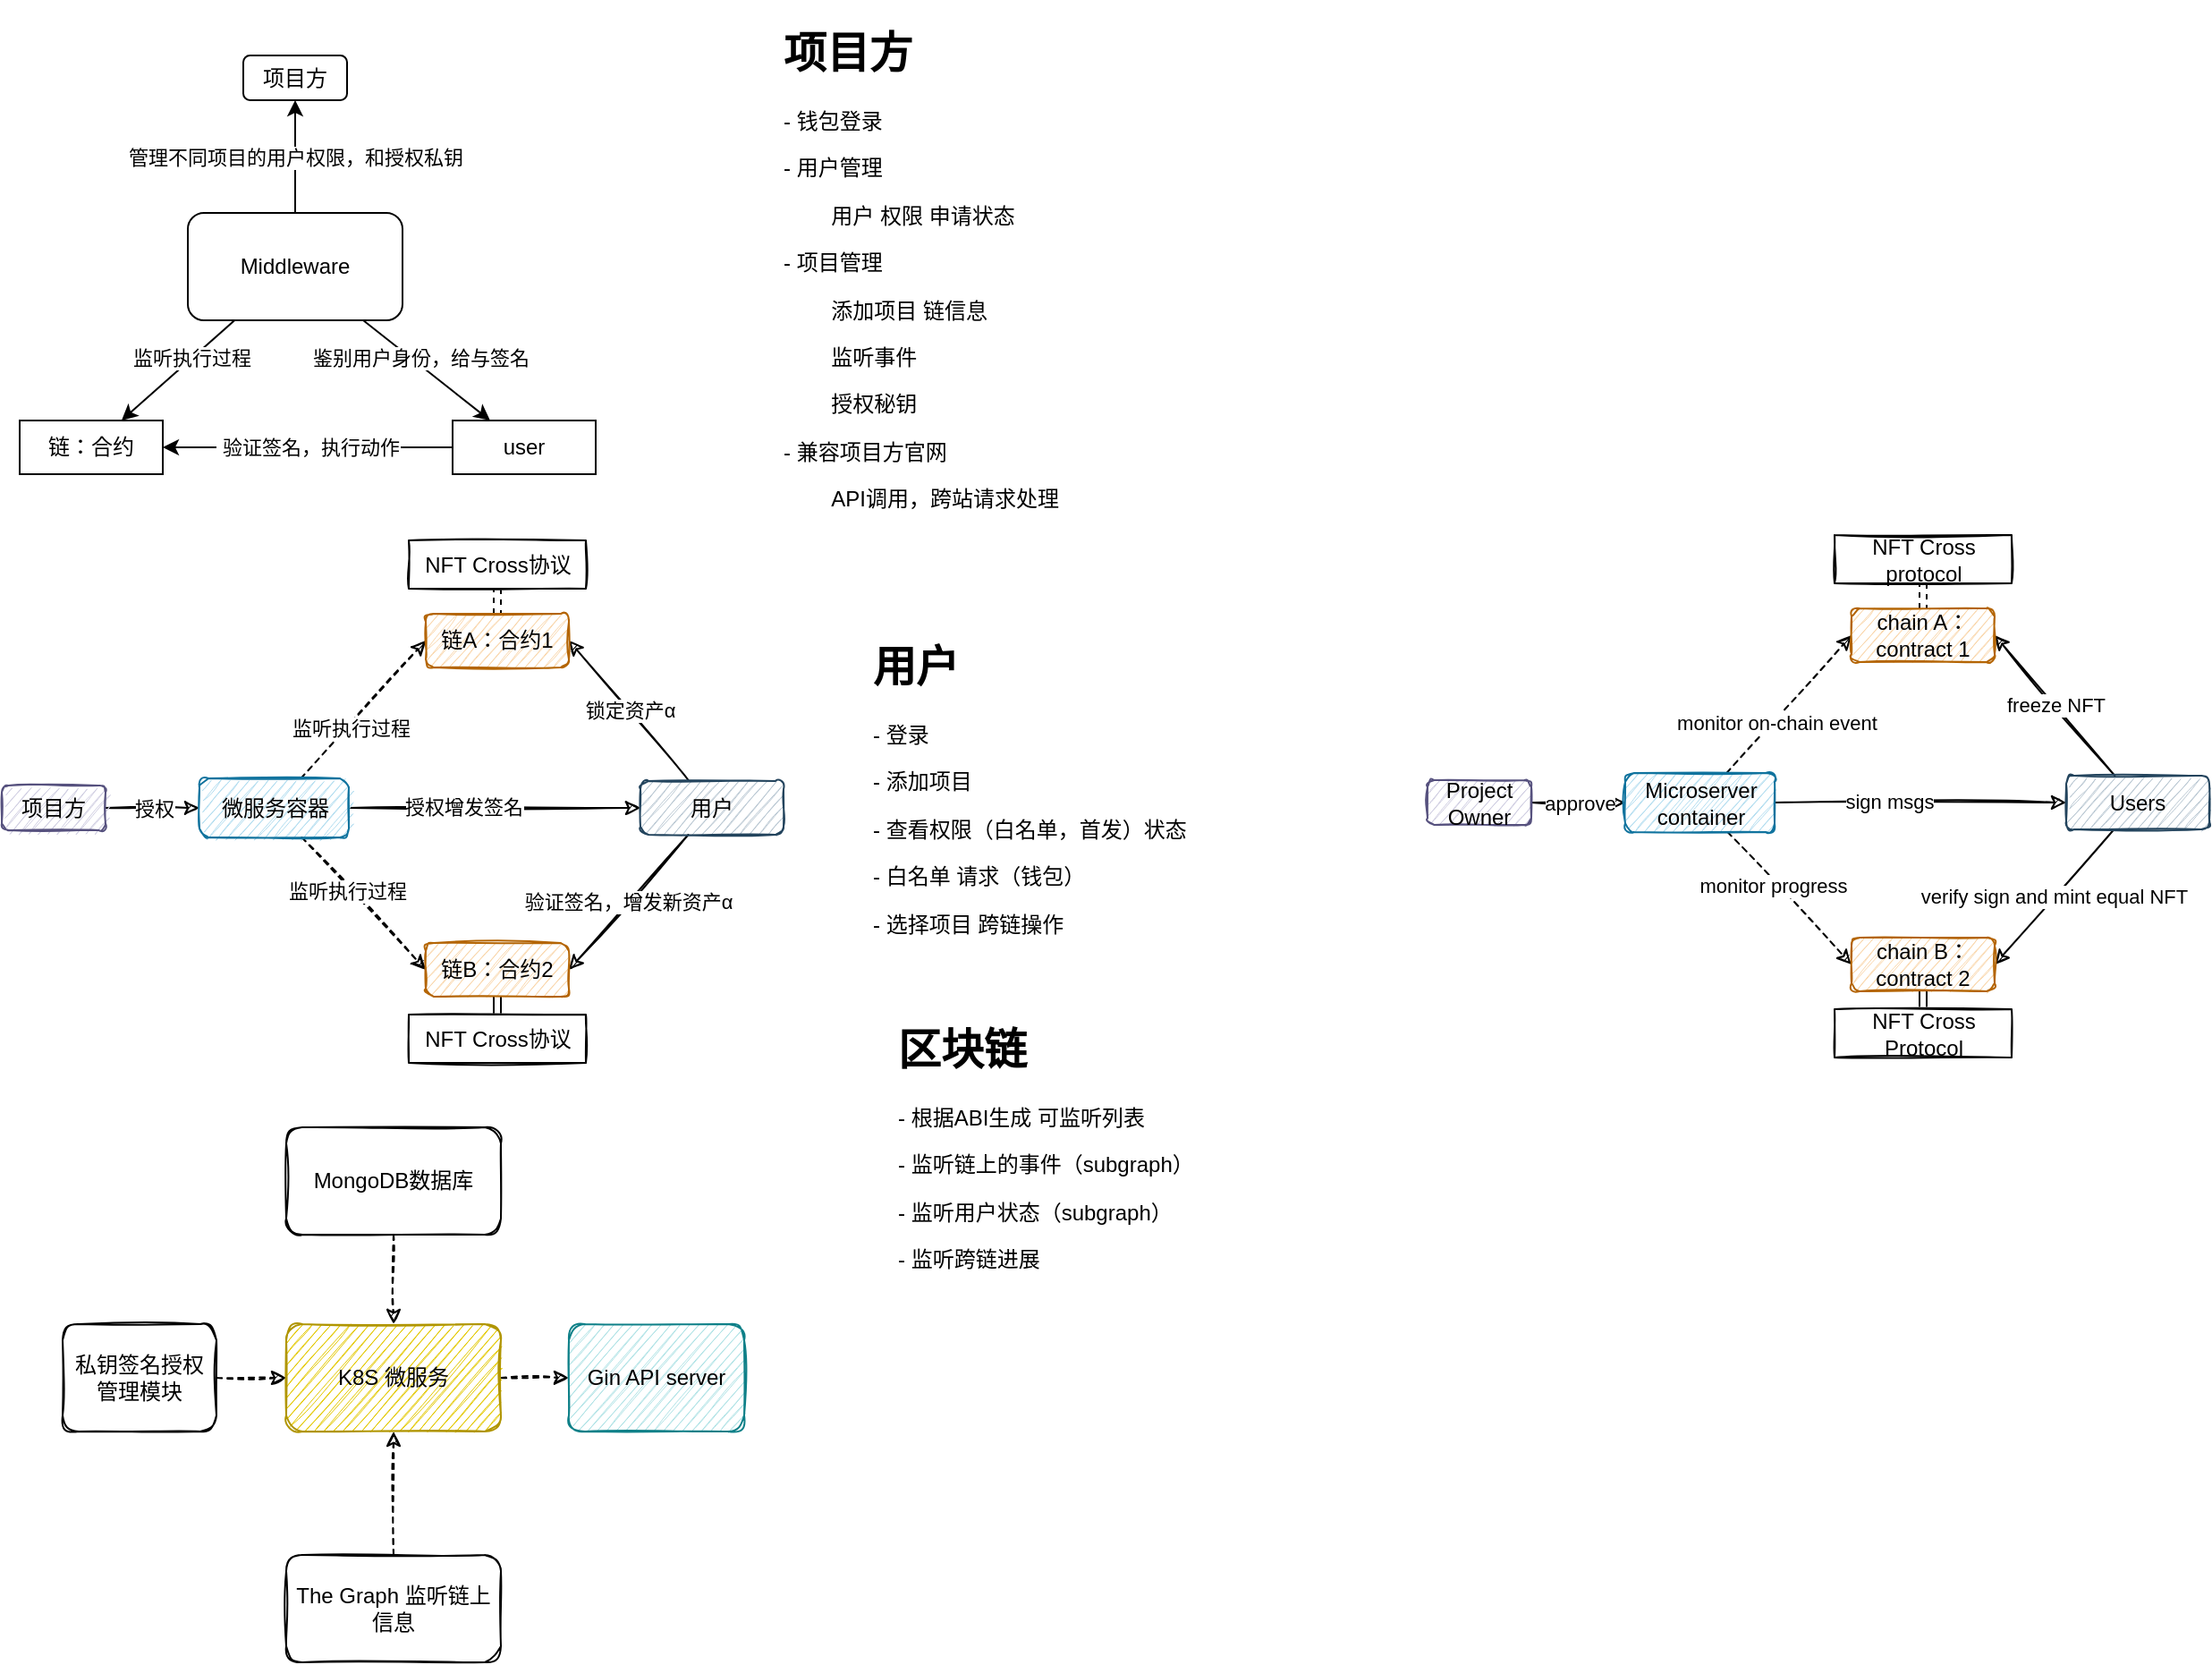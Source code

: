 <mxfile version="14.9.6" type="device"><diagram id="YZPrhrvvbLoZ_nM9fRf6" name="第 1 页"><mxGraphModel dx="813" dy="470" grid="0" gridSize="10" guides="1" tooltips="1" connect="1" arrows="1" fold="1" page="1" pageScale="1" pageWidth="827" pageHeight="1169" math="0" shadow="0"><root><mxCell id="0"/><mxCell id="1" parent="0"/><mxCell id="-nzVk5pQ3rLkDC-rPX_J-17" value="&amp;nbsp;验证签名，执行动作" style="edgeStyle=none;rounded=0;orthogonalLoop=1;jettySize=auto;html=1;entryX=1;entryY=0.5;entryDx=0;entryDy=0;" parent="1" source="-nzVk5pQ3rLkDC-rPX_J-3" target="-nzVk5pQ3rLkDC-rPX_J-16" edge="1"><mxGeometry relative="1" as="geometry"/></mxCell><mxCell id="-nzVk5pQ3rLkDC-rPX_J-3" value="user" style="rounded=0;whiteSpace=wrap;html=1;" parent="1" vertex="1"><mxGeometry x="356" y="267" width="80" height="30" as="geometry"/></mxCell><mxCell id="-nzVk5pQ3rLkDC-rPX_J-10" value="管理不同项目的用户权限，和授权私钥" style="edgeStyle=none;rounded=0;orthogonalLoop=1;jettySize=auto;html=1;" parent="1" source="-nzVk5pQ3rLkDC-rPX_J-7" target="-nzVk5pQ3rLkDC-rPX_J-9" edge="1"><mxGeometry relative="1" as="geometry"/></mxCell><mxCell id="-nzVk5pQ3rLkDC-rPX_J-14" style="edgeStyle=none;rounded=0;orthogonalLoop=1;jettySize=auto;html=1;" parent="1" source="-nzVk5pQ3rLkDC-rPX_J-7" target="-nzVk5pQ3rLkDC-rPX_J-3" edge="1"><mxGeometry relative="1" as="geometry"/></mxCell><mxCell id="-nzVk5pQ3rLkDC-rPX_J-15" value="&amp;nbsp;&amp;nbsp;鉴别用户身份，给与签名" style="edgeLabel;html=1;align=center;verticalAlign=middle;resizable=0;points=[];" parent="-nzVk5pQ3rLkDC-rPX_J-14" vertex="1" connectable="0"><mxGeometry x="-0.219" y="1" relative="1" as="geometry"><mxPoint as="offset"/></mxGeometry></mxCell><mxCell id="-nzVk5pQ3rLkDC-rPX_J-18" style="edgeStyle=none;rounded=0;orthogonalLoop=1;jettySize=auto;html=1;" parent="1" source="-nzVk5pQ3rLkDC-rPX_J-7" target="-nzVk5pQ3rLkDC-rPX_J-16" edge="1"><mxGeometry relative="1" as="geometry"/></mxCell><mxCell id="-nzVk5pQ3rLkDC-rPX_J-19" value="监听执行过程" style="edgeLabel;html=1;align=center;verticalAlign=middle;resizable=0;points=[];" parent="-nzVk5pQ3rLkDC-rPX_J-18" vertex="1" connectable="0"><mxGeometry x="-0.241" y="-1" relative="1" as="geometry"><mxPoint as="offset"/></mxGeometry></mxCell><mxCell id="-nzVk5pQ3rLkDC-rPX_J-7" value="Middleware" style="rounded=1;whiteSpace=wrap;html=1;" parent="1" vertex="1"><mxGeometry x="208" y="151" width="120" height="60" as="geometry"/></mxCell><mxCell id="-nzVk5pQ3rLkDC-rPX_J-9" value="项目方" style="rounded=1;whiteSpace=wrap;html=1;" parent="1" vertex="1"><mxGeometry x="239" y="63" width="58" height="25" as="geometry"/></mxCell><mxCell id="-nzVk5pQ3rLkDC-rPX_J-16" value="链：合约" style="rounded=0;whiteSpace=wrap;html=1;" parent="1" vertex="1"><mxGeometry x="114" y="267" width="80" height="30" as="geometry"/></mxCell><mxCell id="-nzVk5pQ3rLkDC-rPX_J-20" value="锁定资产α" style="edgeStyle=none;rounded=0;orthogonalLoop=1;jettySize=auto;html=1;entryX=1;entryY=0.5;entryDx=0;entryDy=0;sketch=1;" parent="1" source="-nzVk5pQ3rLkDC-rPX_J-21" target="-nzVk5pQ3rLkDC-rPX_J-29" edge="1"><mxGeometry relative="1" as="geometry"/></mxCell><mxCell id="-nzVk5pQ3rLkDC-rPX_J-31" value="验证签名，增发新资产α" style="edgeStyle=none;rounded=0;orthogonalLoop=1;jettySize=auto;html=1;entryX=1;entryY=0.5;entryDx=0;entryDy=0;sketch=1;" parent="1" source="-nzVk5pQ3rLkDC-rPX_J-21" target="-nzVk5pQ3rLkDC-rPX_J-30" edge="1"><mxGeometry relative="1" as="geometry"/></mxCell><mxCell id="-nzVk5pQ3rLkDC-rPX_J-21" value="用户" style="rounded=1;whiteSpace=wrap;html=1;fillColor=#bac8d3;strokeColor=#23445d;sketch=1;" parent="1" vertex="1"><mxGeometry x="461" y="468.5" width="80" height="30" as="geometry"/></mxCell><mxCell id="-nzVk5pQ3rLkDC-rPX_J-22" value="授权" style="edgeStyle=none;rounded=0;orthogonalLoop=1;jettySize=auto;html=1;sketch=1;entryX=0;entryY=0.5;entryDx=0;entryDy=0;exitX=1;exitY=0.5;exitDx=0;exitDy=0;" parent="1" source="-nzVk5pQ3rLkDC-rPX_J-28" target="-nzVk5pQ3rLkDC-rPX_J-27" edge="1"><mxGeometry relative="1" as="geometry"><mxPoint x="175" y="410" as="sourcePoint"/></mxGeometry></mxCell><mxCell id="-nzVk5pQ3rLkDC-rPX_J-23" style="edgeStyle=none;rounded=0;orthogonalLoop=1;jettySize=auto;html=1;sketch=1;" parent="1" source="-nzVk5pQ3rLkDC-rPX_J-27" target="-nzVk5pQ3rLkDC-rPX_J-21" edge="1"><mxGeometry relative="1" as="geometry"/></mxCell><mxCell id="-nzVk5pQ3rLkDC-rPX_J-24" value="授权增发签名" style="edgeLabel;html=1;align=center;verticalAlign=middle;resizable=0;points=[];" parent="-nzVk5pQ3rLkDC-rPX_J-23" vertex="1" connectable="0"><mxGeometry x="-0.219" y="1" relative="1" as="geometry"><mxPoint as="offset"/></mxGeometry></mxCell><mxCell id="-nzVk5pQ3rLkDC-rPX_J-25" style="edgeStyle=none;rounded=0;orthogonalLoop=1;jettySize=auto;html=1;entryX=0;entryY=0.5;entryDx=0;entryDy=0;dashed=1;sketch=1;" parent="1" source="-nzVk5pQ3rLkDC-rPX_J-27" target="-nzVk5pQ3rLkDC-rPX_J-29" edge="1"><mxGeometry relative="1" as="geometry"><mxPoint x="314" y="362" as="targetPoint"/></mxGeometry></mxCell><mxCell id="-nzVk5pQ3rLkDC-rPX_J-26" value="监听执行过程" style="edgeLabel;html=1;align=center;verticalAlign=middle;resizable=0;points=[];" parent="-nzVk5pQ3rLkDC-rPX_J-25" vertex="1" connectable="0"><mxGeometry x="-0.241" y="-1" relative="1" as="geometry"><mxPoint as="offset"/></mxGeometry></mxCell><mxCell id="_y_H_UHzuyK2_miOIj5t-1" style="rounded=0;orthogonalLoop=1;jettySize=auto;html=1;entryX=0;entryY=0.5;entryDx=0;entryDy=0;dashed=1;sketch=1;" parent="1" source="-nzVk5pQ3rLkDC-rPX_J-27" target="-nzVk5pQ3rLkDC-rPX_J-30" edge="1"><mxGeometry relative="1" as="geometry"/></mxCell><mxCell id="_y_H_UHzuyK2_miOIj5t-4" value="监听执行过程" style="edgeLabel;html=1;align=center;verticalAlign=middle;resizable=0;points=[];" parent="_y_H_UHzuyK2_miOIj5t-1" vertex="1" connectable="0"><mxGeometry x="-0.225" y="-2" relative="1" as="geometry"><mxPoint as="offset"/></mxGeometry></mxCell><mxCell id="-nzVk5pQ3rLkDC-rPX_J-27" value="微服务容器" style="rounded=1;whiteSpace=wrap;html=1;fillColor=#b1ddf0;strokeColor=#10739e;sketch=1;" parent="1" vertex="1"><mxGeometry x="214.5" y="467" width="83.5" height="33" as="geometry"/></mxCell><mxCell id="-nzVk5pQ3rLkDC-rPX_J-28" value="项目方" style="rounded=1;whiteSpace=wrap;html=1;fillColor=#d0cee2;strokeColor=#56517e;sketch=1;" parent="1" vertex="1"><mxGeometry x="104" y="471" width="58" height="25" as="geometry"/></mxCell><mxCell id="_y_H_UHzuyK2_miOIj5t-12" style="edgeStyle=none;shape=link;rounded=0;orthogonalLoop=1;jettySize=auto;html=1;dashed=1;" parent="1" source="-nzVk5pQ3rLkDC-rPX_J-29" target="_y_H_UHzuyK2_miOIj5t-10" edge="1"><mxGeometry relative="1" as="geometry"/></mxCell><mxCell id="-nzVk5pQ3rLkDC-rPX_J-29" value="链A：合约1" style="rounded=1;whiteSpace=wrap;html=1;fillColor=#fad7ac;strokeColor=#b46504;sketch=1;" parent="1" vertex="1"><mxGeometry x="341" y="375" width="80" height="30" as="geometry"/></mxCell><mxCell id="_y_H_UHzuyK2_miOIj5t-9" value="" style="edgeStyle=none;rounded=0;orthogonalLoop=1;jettySize=auto;html=1;shape=link;" parent="1" source="-nzVk5pQ3rLkDC-rPX_J-30" target="_y_H_UHzuyK2_miOIj5t-8" edge="1"><mxGeometry relative="1" as="geometry"/></mxCell><mxCell id="-nzVk5pQ3rLkDC-rPX_J-30" value="链B：合约2" style="rounded=1;whiteSpace=wrap;html=1;fillColor=#fad7ac;strokeColor=#b46504;sketch=1;" parent="1" vertex="1"><mxGeometry x="341" y="559" width="80" height="30" as="geometry"/></mxCell><mxCell id="-nzVk5pQ3rLkDC-rPX_J-38" value="&lt;h1&gt;项目方&lt;/h1&gt;&lt;p&gt;- 钱包登录&lt;/p&gt;&lt;p&gt;- 用户管理&lt;/p&gt;&lt;p&gt;&lt;span style=&quot;white-space: pre&quot;&gt;&#9;&lt;/span&gt;用户 权限 申请状态&lt;/p&gt;&lt;p&gt;- 项目管理&lt;/p&gt;&lt;p&gt;&lt;span style=&quot;white-space: pre&quot;&gt;&#9;&lt;/span&gt;添加项目 链信息&lt;br&gt;&lt;/p&gt;&lt;p&gt;&lt;span style=&quot;white-space: pre&quot;&gt;&#9;&lt;/span&gt;监听事件&lt;br&gt;&lt;/p&gt;&lt;p&gt;&lt;span style=&quot;white-space: pre&quot;&gt;&#9;&lt;/span&gt;授权秘钥&lt;/p&gt;&lt;p&gt;- 兼容项目方官网&lt;/p&gt;&lt;p&gt;&lt;span style=&quot;white-space: pre&quot;&gt;&#9;&lt;/span&gt;API调用，跨站请求处理&lt;br&gt;&lt;/p&gt;" style="text;html=1;strokeColor=none;fillColor=none;spacing=5;spacingTop=-20;whiteSpace=wrap;overflow=hidden;rounded=0;" parent="1" vertex="1"><mxGeometry x="536" y="42" width="231" height="281" as="geometry"/></mxCell><mxCell id="-nzVk5pQ3rLkDC-rPX_J-39" value="&lt;h1&gt;用户&lt;/h1&gt;&lt;p&gt;- 登录&lt;/p&gt;&lt;p&gt;- 添加项目&lt;/p&gt;&lt;p&gt;- 查看权限（白名单，首发）状态&lt;br&gt;&lt;/p&gt;&lt;p&gt;- 白名单 请求（钱包）&lt;/p&gt;&lt;p&gt;- 选择项目 跨链操作&lt;/p&gt;" style="text;html=1;strokeColor=none;fillColor=none;spacing=5;spacingTop=-20;whiteSpace=wrap;overflow=hidden;rounded=0;" parent="1" vertex="1"><mxGeometry x="586" y="385" width="204" height="170" as="geometry"/></mxCell><mxCell id="-nzVk5pQ3rLkDC-rPX_J-40" value="&lt;h1&gt;区块链&lt;/h1&gt;&lt;p&gt;- 根据ABI生成 可监听列表&amp;nbsp;&lt;/p&gt;&lt;p&gt;- 监听链上的事件（subgraph）&lt;/p&gt;&lt;p&gt;- 监听用户状态（subgraph）&lt;/p&gt;&lt;p&gt;- 监听跨链进展&lt;/p&gt;" style="text;html=1;strokeColor=none;fillColor=none;spacing=5;spacingTop=-20;whiteSpace=wrap;overflow=hidden;rounded=0;" parent="1" vertex="1"><mxGeometry x="600" y="599" width="204" height="170" as="geometry"/></mxCell><mxCell id="_y_H_UHzuyK2_miOIj5t-8" value="NFT Cross协议" style="whiteSpace=wrap;html=1;rounded=0;sketch=1;" parent="1" vertex="1"><mxGeometry x="331.5" y="599" width="99" height="27" as="geometry"/></mxCell><mxCell id="_y_H_UHzuyK2_miOIj5t-10" value="NFT Cross协议" style="whiteSpace=wrap;html=1;rounded=0;sketch=1;" parent="1" vertex="1"><mxGeometry x="331.5" y="334" width="99" height="27" as="geometry"/></mxCell><mxCell id="_y_H_UHzuyK2_miOIj5t-14" style="edgeStyle=none;rounded=0;sketch=1;orthogonalLoop=1;jettySize=auto;html=1;dashed=1;" parent="1" source="_y_H_UHzuyK2_miOIj5t-13" target="_y_H_UHzuyK2_miOIj5t-15" edge="1"><mxGeometry relative="1" as="geometry"><mxPoint x="259.143" y="797.286" as="targetPoint"/></mxGeometry></mxCell><mxCell id="_y_H_UHzuyK2_miOIj5t-13" value="MongoDB数据库" style="rounded=1;whiteSpace=wrap;html=1;glass=1;sketch=1;fillColor=none;" parent="1" vertex="1"><mxGeometry x="263" y="662" width="120" height="60" as="geometry"/></mxCell><mxCell id="_y_H_UHzuyK2_miOIj5t-17" value="" style="edgeStyle=none;rounded=0;sketch=1;orthogonalLoop=1;jettySize=auto;html=1;dashed=1;" parent="1" source="_y_H_UHzuyK2_miOIj5t-15" target="_y_H_UHzuyK2_miOIj5t-16" edge="1"><mxGeometry relative="1" as="geometry"/></mxCell><mxCell id="_y_H_UHzuyK2_miOIj5t-19" value="" style="edgeStyle=none;rounded=0;sketch=1;orthogonalLoop=1;jettySize=auto;html=1;dashed=1;" parent="1" source="_y_H_UHzuyK2_miOIj5t-18" target="_y_H_UHzuyK2_miOIj5t-15" edge="1"><mxGeometry relative="1" as="geometry"/></mxCell><mxCell id="_y_H_UHzuyK2_miOIj5t-15" value="K8S 微服务" style="rounded=1;whiteSpace=wrap;html=1;glass=0;sketch=1;fillColor=#e3c800;strokeColor=#B09500;fontColor=#000000;" parent="1" vertex="1"><mxGeometry x="263.003" y="771.996" width="120" height="60" as="geometry"/></mxCell><mxCell id="_y_H_UHzuyK2_miOIj5t-16" value="&lt;span&gt;Gin API server&lt;/span&gt;" style="rounded=1;whiteSpace=wrap;html=1;fillColor=#b0e3e6;glass=0;sketch=1;strokeColor=#0e8088;" parent="1" vertex="1"><mxGeometry x="421" y="772" width="98" height="60" as="geometry"/></mxCell><mxCell id="_y_H_UHzuyK2_miOIj5t-18" value="The Graph 监听链上信息" style="rounded=1;whiteSpace=wrap;html=1;glass=1;sketch=1;fillColor=none;" parent="1" vertex="1"><mxGeometry x="263.003" y="900.996" width="120" height="60" as="geometry"/></mxCell><mxCell id="_y_H_UHzuyK2_miOIj5t-21" style="edgeStyle=none;rounded=0;sketch=1;orthogonalLoop=1;jettySize=auto;html=1;dashed=1;" parent="1" source="_y_H_UHzuyK2_miOIj5t-20" target="_y_H_UHzuyK2_miOIj5t-15" edge="1"><mxGeometry relative="1" as="geometry"/></mxCell><mxCell id="_y_H_UHzuyK2_miOIj5t-20" value="私钥签名授权&lt;br&gt;管理模块" style="rounded=1;whiteSpace=wrap;html=1;glass=1;sketch=1;fillColor=none;" parent="1" vertex="1"><mxGeometry x="138" y="772" width="86" height="60" as="geometry"/></mxCell><mxCell id="3ymUyrCuoiN0nHlGmo5y-1" value="freeze NFT" style="edgeStyle=none;rounded=0;orthogonalLoop=1;jettySize=auto;html=1;entryX=1;entryY=0.5;entryDx=0;entryDy=0;sketch=1;" edge="1" parent="1" source="3ymUyrCuoiN0nHlGmo5y-3" target="3ymUyrCuoiN0nHlGmo5y-14"><mxGeometry relative="1" as="geometry"/></mxCell><mxCell id="3ymUyrCuoiN0nHlGmo5y-2" value="verify sign and mint equal NFT" style="edgeStyle=none;rounded=0;orthogonalLoop=1;jettySize=auto;html=1;entryX=1;entryY=0.5;entryDx=0;entryDy=0;sketch=1;" edge="1" parent="1" source="3ymUyrCuoiN0nHlGmo5y-3" target="3ymUyrCuoiN0nHlGmo5y-16"><mxGeometry relative="1" as="geometry"/></mxCell><mxCell id="3ymUyrCuoiN0nHlGmo5y-3" value="Users" style="rounded=1;whiteSpace=wrap;html=1;fillColor=#bac8d3;strokeColor=#23445d;sketch=1;" vertex="1" parent="1"><mxGeometry x="1258" y="465.5" width="80" height="30" as="geometry"/></mxCell><mxCell id="3ymUyrCuoiN0nHlGmo5y-4" value="approve" style="edgeStyle=none;rounded=0;orthogonalLoop=1;jettySize=auto;html=1;sketch=1;entryX=0;entryY=0.5;entryDx=0;entryDy=0;exitX=1;exitY=0.5;exitDx=0;exitDy=0;" edge="1" parent="1" source="3ymUyrCuoiN0nHlGmo5y-12" target="3ymUyrCuoiN0nHlGmo5y-11"><mxGeometry relative="1" as="geometry"><mxPoint x="972" y="407" as="sourcePoint"/></mxGeometry></mxCell><mxCell id="3ymUyrCuoiN0nHlGmo5y-5" style="edgeStyle=none;rounded=0;orthogonalLoop=1;jettySize=auto;html=1;sketch=1;" edge="1" parent="1" source="3ymUyrCuoiN0nHlGmo5y-11" target="3ymUyrCuoiN0nHlGmo5y-3"><mxGeometry relative="1" as="geometry"/></mxCell><mxCell id="3ymUyrCuoiN0nHlGmo5y-6" value="sign msgs" style="edgeLabel;html=1;align=center;verticalAlign=middle;resizable=0;points=[];" vertex="1" connectable="0" parent="3ymUyrCuoiN0nHlGmo5y-5"><mxGeometry x="-0.219" y="1" relative="1" as="geometry"><mxPoint as="offset"/></mxGeometry></mxCell><mxCell id="3ymUyrCuoiN0nHlGmo5y-7" style="edgeStyle=none;rounded=0;orthogonalLoop=1;jettySize=auto;html=1;entryX=0;entryY=0.5;entryDx=0;entryDy=0;dashed=1;sketch=1;" edge="1" parent="1" source="3ymUyrCuoiN0nHlGmo5y-11" target="3ymUyrCuoiN0nHlGmo5y-14"><mxGeometry relative="1" as="geometry"><mxPoint x="1111" y="359" as="targetPoint"/></mxGeometry></mxCell><mxCell id="3ymUyrCuoiN0nHlGmo5y-8" value="monitor on-chain event" style="edgeLabel;html=1;align=center;verticalAlign=middle;resizable=0;points=[];" vertex="1" connectable="0" parent="3ymUyrCuoiN0nHlGmo5y-7"><mxGeometry x="-0.241" y="-1" relative="1" as="geometry"><mxPoint as="offset"/></mxGeometry></mxCell><mxCell id="3ymUyrCuoiN0nHlGmo5y-9" style="rounded=0;orthogonalLoop=1;jettySize=auto;html=1;entryX=0;entryY=0.5;entryDx=0;entryDy=0;dashed=1;sketch=1;" edge="1" parent="1" source="3ymUyrCuoiN0nHlGmo5y-11" target="3ymUyrCuoiN0nHlGmo5y-16"><mxGeometry relative="1" as="geometry"/></mxCell><mxCell id="3ymUyrCuoiN0nHlGmo5y-10" value="monitor progress" style="edgeLabel;html=1;align=center;verticalAlign=middle;resizable=0;points=[];" vertex="1" connectable="0" parent="3ymUyrCuoiN0nHlGmo5y-9"><mxGeometry x="-0.225" y="-2" relative="1" as="geometry"><mxPoint as="offset"/></mxGeometry></mxCell><mxCell id="3ymUyrCuoiN0nHlGmo5y-11" value="Microserver container" style="rounded=1;whiteSpace=wrap;html=1;fillColor=#b1ddf0;strokeColor=#10739e;sketch=1;" vertex="1" parent="1"><mxGeometry x="1011.5" y="464" width="83.5" height="33" as="geometry"/></mxCell><mxCell id="3ymUyrCuoiN0nHlGmo5y-12" value="Project Owner" style="rounded=1;whiteSpace=wrap;html=1;fillColor=#d0cee2;strokeColor=#56517e;sketch=1;" vertex="1" parent="1"><mxGeometry x="901" y="468" width="58" height="25" as="geometry"/></mxCell><mxCell id="3ymUyrCuoiN0nHlGmo5y-13" style="edgeStyle=none;shape=link;rounded=0;orthogonalLoop=1;jettySize=auto;html=1;dashed=1;" edge="1" parent="1" source="3ymUyrCuoiN0nHlGmo5y-14" target="3ymUyrCuoiN0nHlGmo5y-18"><mxGeometry relative="1" as="geometry"/></mxCell><mxCell id="3ymUyrCuoiN0nHlGmo5y-14" value="chain A：&lt;br&gt;contract 1" style="rounded=1;whiteSpace=wrap;html=1;fillColor=#fad7ac;strokeColor=#b46504;sketch=1;" vertex="1" parent="1"><mxGeometry x="1138" y="372" width="80" height="30" as="geometry"/></mxCell><mxCell id="3ymUyrCuoiN0nHlGmo5y-15" value="" style="edgeStyle=none;rounded=0;orthogonalLoop=1;jettySize=auto;html=1;shape=link;" edge="1" parent="1" source="3ymUyrCuoiN0nHlGmo5y-16" target="3ymUyrCuoiN0nHlGmo5y-17"><mxGeometry relative="1" as="geometry"/></mxCell><mxCell id="3ymUyrCuoiN0nHlGmo5y-16" value="chain B：contract 2" style="rounded=1;whiteSpace=wrap;html=1;fillColor=#fad7ac;strokeColor=#b46504;sketch=1;" vertex="1" parent="1"><mxGeometry x="1138" y="556" width="80" height="30" as="geometry"/></mxCell><mxCell id="3ymUyrCuoiN0nHlGmo5y-17" value="NFT Cross Protocol" style="whiteSpace=wrap;html=1;rounded=0;sketch=1;" vertex="1" parent="1"><mxGeometry x="1128.5" y="596" width="99" height="27" as="geometry"/></mxCell><mxCell id="3ymUyrCuoiN0nHlGmo5y-18" value="NFT Cross protocol" style="whiteSpace=wrap;html=1;rounded=0;sketch=1;" vertex="1" parent="1"><mxGeometry x="1128.5" y="331" width="99" height="27" as="geometry"/></mxCell></root></mxGraphModel></diagram></mxfile>